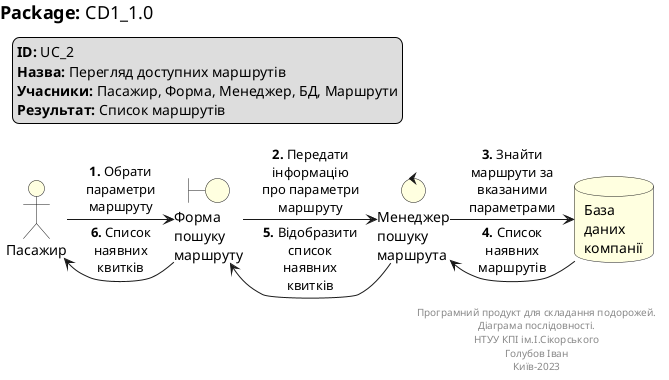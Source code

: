 @startuml CD_1.0
skinparam maxMessageSize 100
left header
    <font color=000 size=18><b>Package:</b> CD1_1.0
end header

legend top left
    <b>ID:</b> UC_2
    <b>Назва:</b> Перегляд доступних маршрутів
    <b>Учасники:</b> Пасажир, Форма, Менеджер, БД, Маршрути
    <b>Результат:</b> Список маршрутiв
endlegend

actor "Пасажир" as user #LightYellow
boundary "Форма\nпошуку\nмаршруту" as form #LightYellow
control "Менеджер\nпошуку\nмаршрута" as meneger #LightYellow
database "База\nданих\nкомпанiї" as db  #LightYellow

user -> form: <b>1.</b> Обрати параметри маршруту 
form -r-> meneger: <b>2.</b> Передати iнформацiю про параметри маршруту

meneger->db: <b>3.</b> Знайти маршрути за вказаними параметрами

db ->meneger: <b>4.</b> Список наявних маршрутiв

meneger ->form: <b>5.</b> Вiдобразити список наявних квиткiв

form ->user: <b>6.</b> Список наявних квиткiв

right footer
    Програмний продукт для складання подорожей.
    Дiаграма послiдовностi.
    НТУУ КПІ ім.І.Сікорського
    Голубов Iван
    Київ-2023
end footer
@enduml